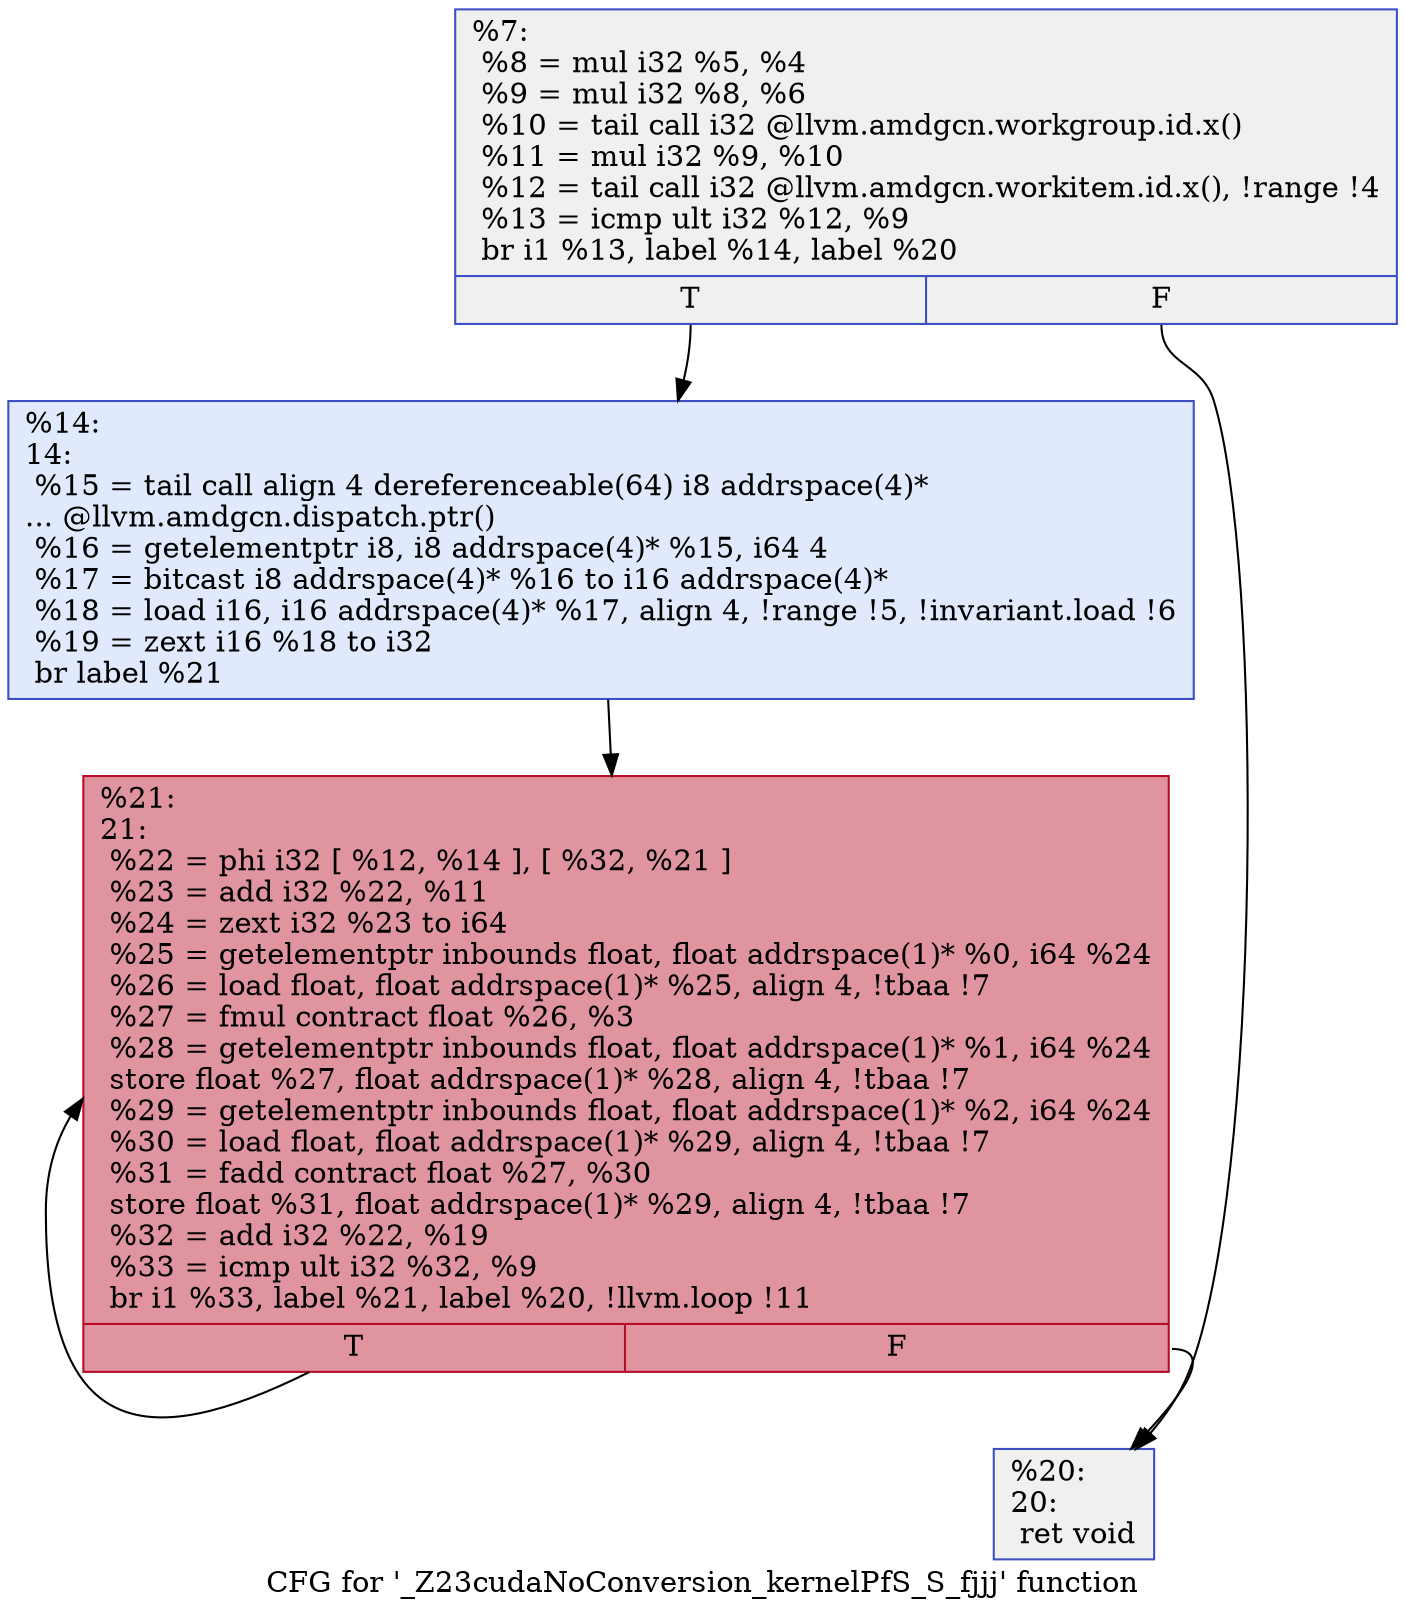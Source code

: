 digraph "CFG for '_Z23cudaNoConversion_kernelPfS_S_fjjj' function" {
	label="CFG for '_Z23cudaNoConversion_kernelPfS_S_fjjj' function";

	Node0x4837370 [shape=record,color="#3d50c3ff", style=filled, fillcolor="#dedcdb70",label="{%7:\l  %8 = mul i32 %5, %4\l  %9 = mul i32 %8, %6\l  %10 = tail call i32 @llvm.amdgcn.workgroup.id.x()\l  %11 = mul i32 %9, %10\l  %12 = tail call i32 @llvm.amdgcn.workitem.id.x(), !range !4\l  %13 = icmp ult i32 %12, %9\l  br i1 %13, label %14, label %20\l|{<s0>T|<s1>F}}"];
	Node0x4837370:s0 -> Node0x48385a0;
	Node0x4837370:s1 -> Node0x4838630;
	Node0x48385a0 [shape=record,color="#3d50c3ff", style=filled, fillcolor="#b9d0f970",label="{%14:\l14:                                               \l  %15 = tail call align 4 dereferenceable(64) i8 addrspace(4)*\l... @llvm.amdgcn.dispatch.ptr()\l  %16 = getelementptr i8, i8 addrspace(4)* %15, i64 4\l  %17 = bitcast i8 addrspace(4)* %16 to i16 addrspace(4)*\l  %18 = load i16, i16 addrspace(4)* %17, align 4, !range !5, !invariant.load !6\l  %19 = zext i16 %18 to i32\l  br label %21\l}"];
	Node0x48385a0 -> Node0x4839520;
	Node0x4838630 [shape=record,color="#3d50c3ff", style=filled, fillcolor="#dedcdb70",label="{%20:\l20:                                               \l  ret void\l}"];
	Node0x4839520 [shape=record,color="#b70d28ff", style=filled, fillcolor="#b70d2870",label="{%21:\l21:                                               \l  %22 = phi i32 [ %12, %14 ], [ %32, %21 ]\l  %23 = add i32 %22, %11\l  %24 = zext i32 %23 to i64\l  %25 = getelementptr inbounds float, float addrspace(1)* %0, i64 %24\l  %26 = load float, float addrspace(1)* %25, align 4, !tbaa !7\l  %27 = fmul contract float %26, %3\l  %28 = getelementptr inbounds float, float addrspace(1)* %1, i64 %24\l  store float %27, float addrspace(1)* %28, align 4, !tbaa !7\l  %29 = getelementptr inbounds float, float addrspace(1)* %2, i64 %24\l  %30 = load float, float addrspace(1)* %29, align 4, !tbaa !7\l  %31 = fadd contract float %27, %30\l  store float %31, float addrspace(1)* %29, align 4, !tbaa !7\l  %32 = add i32 %22, %19\l  %33 = icmp ult i32 %32, %9\l  br i1 %33, label %21, label %20, !llvm.loop !11\l|{<s0>T|<s1>F}}"];
	Node0x4839520:s0 -> Node0x4839520;
	Node0x4839520:s1 -> Node0x4838630;
}
